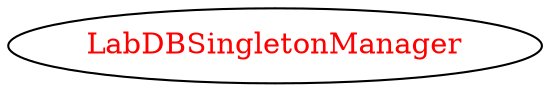 digraph dependencyGraph {
 concentrate=true;
 ranksep="2.0";
 rankdir="LR"; 
 splines="ortho";
"LabDBSingletonManager" [fontcolor="red"];
}